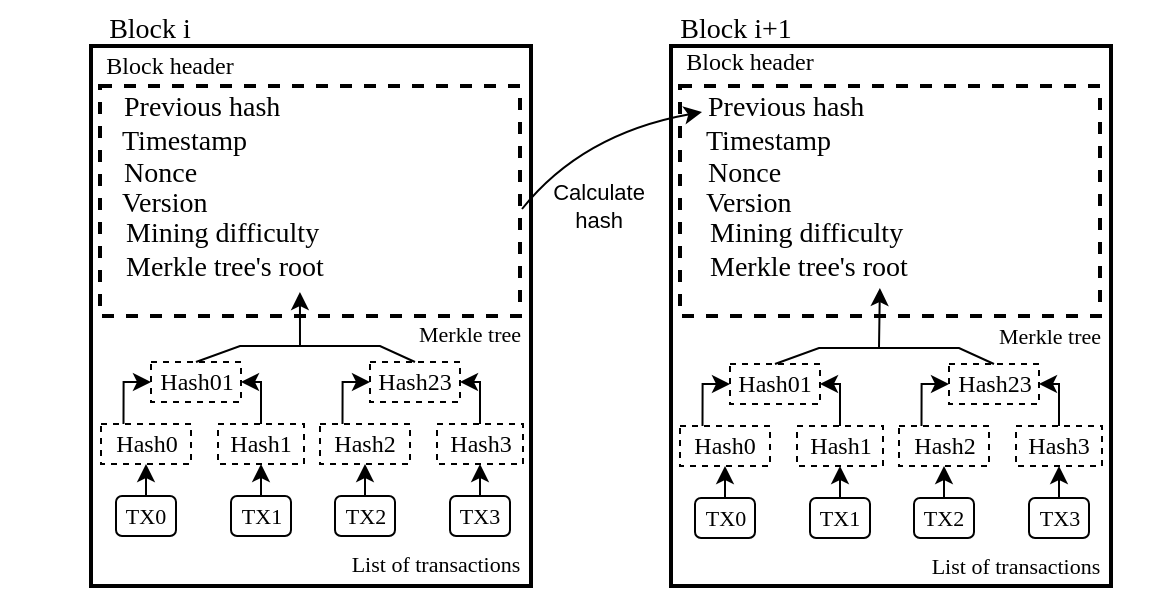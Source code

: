 <mxfile version="18.0.2" type="device"><diagram id="FKc3fRDYBxU6Omy6kE5Q" name="Page-1"><mxGraphModel dx="946" dy="645" grid="1" gridSize="10" guides="1" tooltips="1" connect="1" arrows="1" fold="1" page="1" pageScale="1" pageWidth="827" pageHeight="1169" math="0" shadow="0"><root><mxCell id="0"/><mxCell id="1" parent="0"/><mxCell id="TsvE-ZqjE83jkMUgMSTq-6" value="Block i" style="text;html=1;strokeColor=none;fillColor=none;align=center;verticalAlign=middle;whiteSpace=wrap;rounded=0;fontSize=14;fontFamily=Times New Roman;" parent="1" vertex="1"><mxGeometry x="90" y="87" width="150" height="30" as="geometry"/></mxCell><mxCell id="TsvE-ZqjE83jkMUgMSTq-8" value="Block i+1" style="text;html=1;strokeColor=none;fillColor=none;align=center;verticalAlign=middle;whiteSpace=wrap;rounded=0;fontSize=14;fontFamily=Times New Roman;" parent="1" vertex="1"><mxGeometry x="383" y="87" width="150" height="30" as="geometry"/></mxCell><mxCell id="TsvE-ZqjE83jkMUgMSTq-77" value="" style="group;fontFamily=Times New Roman;" parent="1" vertex="1" connectable="0"><mxGeometry x="100" y="120" width="285.5" height="264" as="geometry"/></mxCell><mxCell id="TsvE-ZqjE83jkMUgMSTq-78" value="" style="rounded=0;whiteSpace=wrap;html=1;fontSize=14;fontColor=default;fillColor=none;dashed=1;fontFamily=Times New Roman;" parent="TsvE-ZqjE83jkMUgMSTq-77" vertex="1"><mxGeometry x="35.5" y="22" width="220" height="98" as="geometry"/></mxCell><mxCell id="TsvE-ZqjE83jkMUgMSTq-79" value="" style="rounded=0;whiteSpace=wrap;html=1;strokeWidth=2;fontFamily=Times New Roman;" parent="TsvE-ZqjE83jkMUgMSTq-77" vertex="1"><mxGeometry x="35.5" y="-10" width="220" height="270" as="geometry"/></mxCell><mxCell id="TsvE-ZqjE83jkMUgMSTq-108" value="" style="rounded=0;whiteSpace=wrap;html=1;fontSize=11;fontColor=default;strokeColor=default;fillColor=none;dashed=1;strokeWidth=2;fontFamily=Times New Roman;" parent="TsvE-ZqjE83jkMUgMSTq-77" vertex="1"><mxGeometry x="40" y="10" width="210" height="115" as="geometry"/></mxCell><mxCell id="pvc3aKh307sjpnoSBR7c-5" value="" style="group" vertex="1" connectable="0" parent="TsvE-ZqjE83jkMUgMSTq-77"><mxGeometry x="49" y="6" width="137" height="104" as="geometry"/></mxCell><mxCell id="pvc3aKh307sjpnoSBR7c-6" value="Previous hash" style="text;html=1;strokeColor=none;fillColor=none;align=left;verticalAlign=middle;whiteSpace=wrap;rounded=0;fontSize=14;fontFamily=Times New Roman;" vertex="1" parent="pvc3aKh307sjpnoSBR7c-5"><mxGeometry x="0.5" width="96.5" height="30" as="geometry"/></mxCell><mxCell id="pvc3aKh307sjpnoSBR7c-7" value="" style="group" vertex="1" connectable="0" parent="pvc3aKh307sjpnoSBR7c-5"><mxGeometry y="17" width="137" height="87" as="geometry"/></mxCell><mxCell id="pvc3aKh307sjpnoSBR7c-8" value="Nonce" style="text;html=1;strokeColor=none;fillColor=none;align=left;verticalAlign=middle;whiteSpace=wrap;rounded=0;fontSize=14;fontFamily=Times New Roman;" vertex="1" parent="pvc3aKh307sjpnoSBR7c-7"><mxGeometry x="1" y="16" width="130" height="30" as="geometry"/></mxCell><mxCell id="pvc3aKh307sjpnoSBR7c-9" value="Mining difficulty" style="text;html=1;strokeColor=none;fillColor=none;align=left;verticalAlign=middle;whiteSpace=wrap;rounded=0;fontSize=14;fontFamily=Times New Roman;" vertex="1" parent="pvc3aKh307sjpnoSBR7c-7"><mxGeometry x="2" y="46" width="130" height="30" as="geometry"/></mxCell><mxCell id="pvc3aKh307sjpnoSBR7c-10" value="Version" style="text;html=1;strokeColor=none;fillColor=none;align=left;verticalAlign=middle;whiteSpace=wrap;rounded=0;fontSize=14;fontFamily=Times New Roman;" vertex="1" parent="pvc3aKh307sjpnoSBR7c-7"><mxGeometry y="31" width="130" height="30" as="geometry"/></mxCell><mxCell id="pvc3aKh307sjpnoSBR7c-11" value="Merkle tree's root" style="text;html=1;strokeColor=none;fillColor=none;align=left;verticalAlign=middle;whiteSpace=wrap;rounded=0;fontSize=14;fontFamily=Times New Roman;" vertex="1" parent="pvc3aKh307sjpnoSBR7c-7"><mxGeometry x="2" y="69" width="135" height="18" as="geometry"/></mxCell><mxCell id="pvc3aKh307sjpnoSBR7c-12" value="Timestamp" style="text;html=1;strokeColor=none;fillColor=none;align=left;verticalAlign=middle;whiteSpace=wrap;rounded=0;fontSize=14;fontFamily=Times New Roman;" vertex="1" parent="pvc3aKh307sjpnoSBR7c-7"><mxGeometry width="96.5" height="30" as="geometry"/></mxCell><mxCell id="pvc3aKh307sjpnoSBR7c-13" value="" style="group" vertex="1" connectable="0" parent="TsvE-ZqjE83jkMUgMSTq-77"><mxGeometry x="40.5" y="119" width="242" height="145" as="geometry"/></mxCell><mxCell id="TsvE-ZqjE83jkMUgMSTq-86" value="" style="group;flipH=0;fontFamily=Times New Roman;" parent="pvc3aKh307sjpnoSBR7c-13" vertex="1" connectable="0"><mxGeometry y="29" width="101.5" height="87" as="geometry"/></mxCell><mxCell id="TsvE-ZqjE83jkMUgMSTq-87" value="Hash01" style="rounded=0;whiteSpace=wrap;html=1;dashed=1;fontSize=12;fontColor=default;fillColor=none;fontFamily=Times New Roman;" parent="TsvE-ZqjE83jkMUgMSTq-86" vertex="1"><mxGeometry x="25" width="45" height="20" as="geometry"/></mxCell><mxCell id="TsvE-ZqjE83jkMUgMSTq-88" style="edgeStyle=orthogonalEdgeStyle;rounded=0;orthogonalLoop=1;jettySize=auto;html=1;exitX=0.25;exitY=0;exitDx=0;exitDy=0;entryX=0;entryY=0.5;entryDx=0;entryDy=0;fontSize=11;fontColor=default;fontFamily=Times New Roman;" parent="TsvE-ZqjE83jkMUgMSTq-86" source="TsvE-ZqjE83jkMUgMSTq-89" target="TsvE-ZqjE83jkMUgMSTq-87" edge="1"><mxGeometry relative="1" as="geometry"><Array as="points"><mxPoint x="11" y="10"/></Array></mxGeometry></mxCell><mxCell id="TsvE-ZqjE83jkMUgMSTq-89" value="Hash0" style="rounded=0;whiteSpace=wrap;html=1;dashed=1;fontSize=12;fontColor=default;fillColor=none;fontFamily=Times New Roman;" parent="TsvE-ZqjE83jkMUgMSTq-86" vertex="1"><mxGeometry y="31" width="45" height="20" as="geometry"/></mxCell><mxCell id="TsvE-ZqjE83jkMUgMSTq-90" style="edgeStyle=orthogonalEdgeStyle;rounded=0;orthogonalLoop=1;jettySize=auto;html=1;exitX=0.5;exitY=0;exitDx=0;exitDy=0;fontSize=11;fontColor=default;entryX=1;entryY=0.5;entryDx=0;entryDy=0;fontFamily=Times New Roman;" parent="TsvE-ZqjE83jkMUgMSTq-86" source="TsvE-ZqjE83jkMUgMSTq-91" target="TsvE-ZqjE83jkMUgMSTq-87" edge="1"><mxGeometry relative="1" as="geometry"><Array as="points"><mxPoint x="80" y="10"/></Array></mxGeometry></mxCell><mxCell id="TsvE-ZqjE83jkMUgMSTq-91" value="Hash1" style="rounded=0;whiteSpace=wrap;html=1;dashed=1;fontSize=12;fontColor=default;fillColor=none;fontFamily=Times New Roman;" parent="TsvE-ZqjE83jkMUgMSTq-86" vertex="1"><mxGeometry x="58.5" y="31" width="43" height="20" as="geometry"/></mxCell><mxCell id="TsvE-ZqjE83jkMUgMSTq-92" style="edgeStyle=orthogonalEdgeStyle;rounded=0;orthogonalLoop=1;jettySize=auto;html=1;exitX=0.5;exitY=0;exitDx=0;exitDy=0;entryX=0.5;entryY=1;entryDx=0;entryDy=0;fontSize=11;fontColor=default;fontFamily=Times New Roman;" parent="TsvE-ZqjE83jkMUgMSTq-86" source="TsvE-ZqjE83jkMUgMSTq-93" target="TsvE-ZqjE83jkMUgMSTq-89" edge="1"><mxGeometry relative="1" as="geometry"/></mxCell><mxCell id="TsvE-ZqjE83jkMUgMSTq-93" value="&lt;font style=&quot;font-size: 11px;&quot;&gt;TX0&lt;/font&gt;" style="rounded=1;whiteSpace=wrap;html=1;fontSize=12;fontColor=default;fillColor=none;fontFamily=Times New Roman;" parent="TsvE-ZqjE83jkMUgMSTq-86" vertex="1"><mxGeometry x="7.5" y="67" width="30" height="20" as="geometry"/></mxCell><mxCell id="TsvE-ZqjE83jkMUgMSTq-94" style="edgeStyle=orthogonalEdgeStyle;rounded=0;orthogonalLoop=1;jettySize=auto;html=1;exitX=0.5;exitY=0;exitDx=0;exitDy=0;entryX=0.5;entryY=1;entryDx=0;entryDy=0;fontSize=11;fontColor=default;fontFamily=Times New Roman;" parent="TsvE-ZqjE83jkMUgMSTq-86" source="TsvE-ZqjE83jkMUgMSTq-95" target="TsvE-ZqjE83jkMUgMSTq-91" edge="1"><mxGeometry relative="1" as="geometry"/></mxCell><mxCell id="TsvE-ZqjE83jkMUgMSTq-95" value="&lt;font style=&quot;font-size: 11px;&quot;&gt;TX1&lt;/font&gt;" style="rounded=1;whiteSpace=wrap;html=1;fontSize=12;fontColor=default;fillColor=none;fontFamily=Times New Roman;" parent="TsvE-ZqjE83jkMUgMSTq-86" vertex="1"><mxGeometry x="65" y="67" width="30" height="20" as="geometry"/></mxCell><mxCell id="TsvE-ZqjE83jkMUgMSTq-96" value="" style="group;flipH=0;fontFamily=Times New Roman;" parent="pvc3aKh307sjpnoSBR7c-13" vertex="1" connectable="0"><mxGeometry x="109.5" y="29" width="101.5" height="87" as="geometry"/></mxCell><mxCell id="TsvE-ZqjE83jkMUgMSTq-97" value="Hash23" style="rounded=0;whiteSpace=wrap;html=1;dashed=1;fontSize=12;fontColor=default;fillColor=none;fontFamily=Times New Roman;" parent="TsvE-ZqjE83jkMUgMSTq-96" vertex="1"><mxGeometry x="25" width="45" height="20" as="geometry"/></mxCell><mxCell id="TsvE-ZqjE83jkMUgMSTq-98" style="edgeStyle=orthogonalEdgeStyle;rounded=0;orthogonalLoop=1;jettySize=auto;html=1;exitX=0.25;exitY=0;exitDx=0;exitDy=0;entryX=0;entryY=0.5;entryDx=0;entryDy=0;fontSize=11;fontColor=default;fontFamily=Times New Roman;" parent="TsvE-ZqjE83jkMUgMSTq-96" source="TsvE-ZqjE83jkMUgMSTq-99" target="TsvE-ZqjE83jkMUgMSTq-97" edge="1"><mxGeometry relative="1" as="geometry"><Array as="points"><mxPoint x="11" y="10"/></Array></mxGeometry></mxCell><mxCell id="TsvE-ZqjE83jkMUgMSTq-99" value="Hash2" style="rounded=0;whiteSpace=wrap;html=1;dashed=1;fontSize=12;fontColor=default;fillColor=none;fontFamily=Times New Roman;" parent="TsvE-ZqjE83jkMUgMSTq-96" vertex="1"><mxGeometry y="31" width="45" height="20" as="geometry"/></mxCell><mxCell id="TsvE-ZqjE83jkMUgMSTq-100" style="edgeStyle=orthogonalEdgeStyle;rounded=0;orthogonalLoop=1;jettySize=auto;html=1;exitX=0.5;exitY=0;exitDx=0;exitDy=0;fontSize=11;fontColor=default;entryX=1;entryY=0.5;entryDx=0;entryDy=0;fontFamily=Times New Roman;" parent="TsvE-ZqjE83jkMUgMSTq-96" source="TsvE-ZqjE83jkMUgMSTq-101" target="TsvE-ZqjE83jkMUgMSTq-97" edge="1"><mxGeometry relative="1" as="geometry"><Array as="points"><mxPoint x="80" y="10"/></Array></mxGeometry></mxCell><mxCell id="TsvE-ZqjE83jkMUgMSTq-101" value="Hash3" style="rounded=0;whiteSpace=wrap;html=1;dashed=1;fontSize=12;fontColor=default;fillColor=none;fontFamily=Times New Roman;" parent="TsvE-ZqjE83jkMUgMSTq-96" vertex="1"><mxGeometry x="58.5" y="31" width="43" height="20" as="geometry"/></mxCell><mxCell id="TsvE-ZqjE83jkMUgMSTq-102" style="edgeStyle=orthogonalEdgeStyle;rounded=0;orthogonalLoop=1;jettySize=auto;html=1;exitX=0.5;exitY=0;exitDx=0;exitDy=0;entryX=0.5;entryY=1;entryDx=0;entryDy=0;fontSize=11;fontColor=default;fontFamily=Times New Roman;" parent="TsvE-ZqjE83jkMUgMSTq-96" source="TsvE-ZqjE83jkMUgMSTq-103" target="TsvE-ZqjE83jkMUgMSTq-99" edge="1"><mxGeometry relative="1" as="geometry"/></mxCell><mxCell id="TsvE-ZqjE83jkMUgMSTq-103" value="&lt;font style=&quot;font-size: 11px;&quot;&gt;TX2&lt;/font&gt;" style="rounded=1;whiteSpace=wrap;html=1;fontSize=12;fontColor=default;fillColor=none;fontFamily=Times New Roman;" parent="TsvE-ZqjE83jkMUgMSTq-96" vertex="1"><mxGeometry x="7.5" y="67" width="30" height="20" as="geometry"/></mxCell><mxCell id="TsvE-ZqjE83jkMUgMSTq-104" style="edgeStyle=orthogonalEdgeStyle;rounded=0;orthogonalLoop=1;jettySize=auto;html=1;exitX=0.5;exitY=0;exitDx=0;exitDy=0;entryX=0.5;entryY=1;entryDx=0;entryDy=0;fontSize=11;fontColor=default;fontFamily=Times New Roman;" parent="TsvE-ZqjE83jkMUgMSTq-96" source="TsvE-ZqjE83jkMUgMSTq-105" target="TsvE-ZqjE83jkMUgMSTq-101" edge="1"><mxGeometry relative="1" as="geometry"/></mxCell><mxCell id="TsvE-ZqjE83jkMUgMSTq-105" value="&lt;font style=&quot;font-size: 11px;&quot;&gt;TX3&lt;/font&gt;" style="rounded=1;whiteSpace=wrap;html=1;fontSize=12;fontColor=default;fillColor=none;fontFamily=Times New Roman;" parent="TsvE-ZqjE83jkMUgMSTq-96" vertex="1"><mxGeometry x="65" y="67" width="30" height="20" as="geometry"/></mxCell><mxCell id="TsvE-ZqjE83jkMUgMSTq-109" value="List of transactions" style="text;html=1;strokeColor=none;fillColor=none;align=center;verticalAlign=middle;whiteSpace=wrap;rounded=0;dashed=1;fontSize=11;fontColor=default;fontFamily=Times New Roman;" parent="pvc3aKh307sjpnoSBR7c-13" vertex="1"><mxGeometry x="109.5" y="115" width="115.5" height="30" as="geometry"/></mxCell><mxCell id="TsvE-ZqjE83jkMUgMSTq-106" value="" style="endArrow=classic;html=1;rounded=0;fontSize=11;fontColor=default;exitX=0.5;exitY=0;exitDx=0;exitDy=0;fontFamily=Times New Roman;entryX=0.659;entryY=1.167;entryDx=0;entryDy=0;entryPerimeter=0;" parent="pvc3aKh307sjpnoSBR7c-13" source="TsvE-ZqjE83jkMUgMSTq-97" edge="1" target="pvc3aKh307sjpnoSBR7c-11"><mxGeometry width="50" height="50" relative="1" as="geometry"><mxPoint x="157" y="12" as="sourcePoint"/><mxPoint x="99.5" y="1" as="targetPoint"/><Array as="points"><mxPoint x="139.5" y="21"/><mxPoint x="99.5" y="21"/></Array></mxGeometry></mxCell><mxCell id="TsvE-ZqjE83jkMUgMSTq-107" value="" style="endArrow=none;html=1;rounded=0;fontSize=11;fontColor=default;exitX=0.5;exitY=0;exitDx=0;exitDy=0;fontFamily=Times New Roman;" parent="pvc3aKh307sjpnoSBR7c-13" source="TsvE-ZqjE83jkMUgMSTq-87" edge="1"><mxGeometry width="50" height="50" relative="1" as="geometry"><mxPoint x="85" y="68" as="sourcePoint"/><mxPoint x="99.5" y="21" as="targetPoint"/><Array as="points"><mxPoint x="69.5" y="21"/></Array></mxGeometry></mxCell><mxCell id="TsvE-ZqjE83jkMUgMSTq-119" value="Merkle tree" style="text;html=1;strokeColor=none;fillColor=none;align=center;verticalAlign=middle;whiteSpace=wrap;rounded=0;dashed=1;fontSize=11;fontColor=default;fontFamily=Times New Roman;" parent="pvc3aKh307sjpnoSBR7c-13" vertex="1"><mxGeometry x="126.5" width="115.5" height="30" as="geometry"/></mxCell><mxCell id="TsvE-ZqjE83jkMUgMSTq-18" value="" style="rounded=0;whiteSpace=wrap;html=1;fontSize=14;fontColor=default;fillColor=none;dashed=1;fontFamily=Times New Roman;" parent="1" vertex="1"><mxGeometry x="425.5" y="142" width="220" height="98" as="geometry"/></mxCell><mxCell id="TsvE-ZqjE83jkMUgMSTq-2" value="" style="rounded=0;whiteSpace=wrap;html=1;strokeWidth=2;fontFamily=Times New Roman;" parent="1" vertex="1"><mxGeometry x="425.5" y="110" width="220" height="270" as="geometry"/></mxCell><mxCell id="TsvE-ZqjE83jkMUgMSTq-19" value="&lt;font style=&quot;font-size: 12px;&quot;&gt;Block header&lt;/font&gt;" style="text;html=1;strokeColor=none;fillColor=none;align=center;verticalAlign=middle;whiteSpace=wrap;rounded=0;fontSize=14;fontFamily=Times New Roman;" parent="1" vertex="1"><mxGeometry x="390" y="103" width="150" height="30" as="geometry"/></mxCell><mxCell id="TsvE-ZqjE83jkMUgMSTq-73" value="" style="rounded=0;whiteSpace=wrap;html=1;fontSize=11;fontColor=default;strokeColor=default;fillColor=none;dashed=1;strokeWidth=2;fontFamily=Times New Roman;" parent="1" vertex="1"><mxGeometry x="430" y="130" width="210" height="115" as="geometry"/></mxCell><mxCell id="TsvE-ZqjE83jkMUgMSTq-85" value="&lt;font style=&quot;font-size: 12px;&quot;&gt;Block header&lt;/font&gt;" style="text;html=1;strokeColor=none;fillColor=none;align=center;verticalAlign=middle;whiteSpace=wrap;rounded=0;fontSize=14;fontFamily=Times New Roman;" parent="1" vertex="1"><mxGeometry x="100" y="105" width="150" height="30" as="geometry"/></mxCell><mxCell id="pvc3aKh307sjpnoSBR7c-4" value="" style="group" vertex="1" connectable="0" parent="1"><mxGeometry x="441" y="126" width="137" height="104" as="geometry"/></mxCell><mxCell id="TsvE-ZqjE83jkMUgMSTq-4" value="Previous hash" style="text;html=1;strokeColor=none;fillColor=none;align=left;verticalAlign=middle;whiteSpace=wrap;rounded=0;fontSize=14;fontFamily=Times New Roman;" parent="pvc3aKh307sjpnoSBR7c-4" vertex="1"><mxGeometry x="0.5" width="96.5" height="30" as="geometry"/></mxCell><mxCell id="pvc3aKh307sjpnoSBR7c-2" value="" style="group" vertex="1" connectable="0" parent="pvc3aKh307sjpnoSBR7c-4"><mxGeometry y="17" width="137" height="87" as="geometry"/></mxCell><mxCell id="TsvE-ZqjE83jkMUgMSTq-12" value="Nonce" style="text;html=1;strokeColor=none;fillColor=none;align=left;verticalAlign=middle;whiteSpace=wrap;rounded=0;fontSize=14;fontFamily=Times New Roman;" parent="pvc3aKh307sjpnoSBR7c-2" vertex="1"><mxGeometry x="1" y="16" width="130" height="30" as="geometry"/></mxCell><mxCell id="TsvE-ZqjE83jkMUgMSTq-13" value="Mining difficulty" style="text;html=1;strokeColor=none;fillColor=none;align=left;verticalAlign=middle;whiteSpace=wrap;rounded=0;fontSize=14;fontFamily=Times New Roman;" parent="pvc3aKh307sjpnoSBR7c-2" vertex="1"><mxGeometry x="2" y="46" width="130" height="30" as="geometry"/></mxCell><mxCell id="TsvE-ZqjE83jkMUgMSTq-14" value="Version" style="text;html=1;strokeColor=none;fillColor=none;align=left;verticalAlign=middle;whiteSpace=wrap;rounded=0;fontSize=14;fontFamily=Times New Roman;" parent="pvc3aKh307sjpnoSBR7c-2" vertex="1"><mxGeometry y="31" width="130" height="30" as="geometry"/></mxCell><mxCell id="TsvE-ZqjE83jkMUgMSTq-15" value="Merkle tree's root" style="text;html=1;strokeColor=none;fillColor=none;align=left;verticalAlign=middle;whiteSpace=wrap;rounded=0;fontSize=14;fontFamily=Times New Roman;" parent="pvc3aKh307sjpnoSBR7c-2" vertex="1"><mxGeometry x="2" y="69" width="135" height="18" as="geometry"/></mxCell><mxCell id="TsvE-ZqjE83jkMUgMSTq-121" value="Timestamp" style="text;html=1;strokeColor=none;fillColor=none;align=left;verticalAlign=middle;whiteSpace=wrap;rounded=0;fontSize=14;fontFamily=Times New Roman;" parent="pvc3aKh307sjpnoSBR7c-2" vertex="1"><mxGeometry width="96.5" height="30" as="geometry"/></mxCell><mxCell id="TsvE-ZqjE83jkMUgMSTq-112" value="Calculate &lt;br&gt;hash" style="curved=1;endArrow=classic;html=1;rounded=0;fontSize=11;fontColor=default;exitX=1;exitY=0.5;exitDx=0;exitDy=0;entryX=0;entryY=0;entryDx=0;entryDy=0;" parent="1" target="TsvE-ZqjE83jkMUgMSTq-121" edge="1"><mxGeometry x="-0.532" y="-30" width="50" height="50" relative="1" as="geometry"><mxPoint x="351" y="191.5" as="sourcePoint"/><mxPoint x="442" y="147" as="targetPoint"/><Array as="points"><mxPoint x="381" y="154"/></Array><mxPoint x="-1" as="offset"/></mxGeometry></mxCell><mxCell id="pvc3aKh307sjpnoSBR7c-15" value="" style="group;flipH=0;fontFamily=Times New Roman;" vertex="1" connectable="0" parent="1"><mxGeometry x="430" y="269" width="101.5" height="87" as="geometry"/></mxCell><mxCell id="pvc3aKh307sjpnoSBR7c-16" value="Hash01" style="rounded=0;whiteSpace=wrap;html=1;dashed=1;fontSize=12;fontColor=default;fillColor=none;fontFamily=Times New Roman;" vertex="1" parent="pvc3aKh307sjpnoSBR7c-15"><mxGeometry x="25" width="45" height="20" as="geometry"/></mxCell><mxCell id="pvc3aKh307sjpnoSBR7c-17" style="edgeStyle=orthogonalEdgeStyle;rounded=0;orthogonalLoop=1;jettySize=auto;html=1;exitX=0.25;exitY=0;exitDx=0;exitDy=0;entryX=0;entryY=0.5;entryDx=0;entryDy=0;fontSize=11;fontColor=default;fontFamily=Times New Roman;" edge="1" parent="pvc3aKh307sjpnoSBR7c-15" source="pvc3aKh307sjpnoSBR7c-18" target="pvc3aKh307sjpnoSBR7c-16"><mxGeometry relative="1" as="geometry"><Array as="points"><mxPoint x="11" y="10"/></Array></mxGeometry></mxCell><mxCell id="pvc3aKh307sjpnoSBR7c-18" value="Hash0" style="rounded=0;whiteSpace=wrap;html=1;dashed=1;fontSize=12;fontColor=default;fillColor=none;fontFamily=Times New Roman;" vertex="1" parent="pvc3aKh307sjpnoSBR7c-15"><mxGeometry y="31" width="45" height="20" as="geometry"/></mxCell><mxCell id="pvc3aKh307sjpnoSBR7c-19" style="edgeStyle=orthogonalEdgeStyle;rounded=0;orthogonalLoop=1;jettySize=auto;html=1;exitX=0.5;exitY=0;exitDx=0;exitDy=0;fontSize=11;fontColor=default;entryX=1;entryY=0.5;entryDx=0;entryDy=0;fontFamily=Times New Roman;" edge="1" parent="pvc3aKh307sjpnoSBR7c-15" source="pvc3aKh307sjpnoSBR7c-20" target="pvc3aKh307sjpnoSBR7c-16"><mxGeometry relative="1" as="geometry"><Array as="points"><mxPoint x="80" y="10"/></Array></mxGeometry></mxCell><mxCell id="pvc3aKh307sjpnoSBR7c-20" value="Hash1" style="rounded=0;whiteSpace=wrap;html=1;dashed=1;fontSize=12;fontColor=default;fillColor=none;fontFamily=Times New Roman;" vertex="1" parent="pvc3aKh307sjpnoSBR7c-15"><mxGeometry x="58.5" y="31" width="43" height="20" as="geometry"/></mxCell><mxCell id="pvc3aKh307sjpnoSBR7c-21" style="edgeStyle=orthogonalEdgeStyle;rounded=0;orthogonalLoop=1;jettySize=auto;html=1;exitX=0.5;exitY=0;exitDx=0;exitDy=0;entryX=0.5;entryY=1;entryDx=0;entryDy=0;fontSize=11;fontColor=default;fontFamily=Times New Roman;" edge="1" parent="pvc3aKh307sjpnoSBR7c-15" source="pvc3aKh307sjpnoSBR7c-22" target="pvc3aKh307sjpnoSBR7c-18"><mxGeometry relative="1" as="geometry"/></mxCell><mxCell id="pvc3aKh307sjpnoSBR7c-22" value="&lt;font style=&quot;font-size: 11px;&quot;&gt;TX0&lt;/font&gt;" style="rounded=1;whiteSpace=wrap;html=1;fontSize=12;fontColor=default;fillColor=none;fontFamily=Times New Roman;" vertex="1" parent="pvc3aKh307sjpnoSBR7c-15"><mxGeometry x="7.5" y="67" width="30" height="20" as="geometry"/></mxCell><mxCell id="pvc3aKh307sjpnoSBR7c-23" style="edgeStyle=orthogonalEdgeStyle;rounded=0;orthogonalLoop=1;jettySize=auto;html=1;exitX=0.5;exitY=0;exitDx=0;exitDy=0;entryX=0.5;entryY=1;entryDx=0;entryDy=0;fontSize=11;fontColor=default;fontFamily=Times New Roman;" edge="1" parent="pvc3aKh307sjpnoSBR7c-15" source="pvc3aKh307sjpnoSBR7c-24" target="pvc3aKh307sjpnoSBR7c-20"><mxGeometry relative="1" as="geometry"/></mxCell><mxCell id="pvc3aKh307sjpnoSBR7c-24" value="&lt;font style=&quot;font-size: 11px;&quot;&gt;TX1&lt;/font&gt;" style="rounded=1;whiteSpace=wrap;html=1;fontSize=12;fontColor=default;fillColor=none;fontFamily=Times New Roman;" vertex="1" parent="pvc3aKh307sjpnoSBR7c-15"><mxGeometry x="65" y="67" width="30" height="20" as="geometry"/></mxCell><mxCell id="pvc3aKh307sjpnoSBR7c-25" value="" style="group;flipH=0;fontFamily=Times New Roman;" vertex="1" connectable="0" parent="1"><mxGeometry x="539.5" y="269" width="101.5" height="87" as="geometry"/></mxCell><mxCell id="pvc3aKh307sjpnoSBR7c-26" value="Hash23" style="rounded=0;whiteSpace=wrap;html=1;dashed=1;fontSize=12;fontColor=default;fillColor=none;fontFamily=Times New Roman;" vertex="1" parent="pvc3aKh307sjpnoSBR7c-25"><mxGeometry x="25" width="45" height="20" as="geometry"/></mxCell><mxCell id="pvc3aKh307sjpnoSBR7c-27" style="edgeStyle=orthogonalEdgeStyle;rounded=0;orthogonalLoop=1;jettySize=auto;html=1;exitX=0.25;exitY=0;exitDx=0;exitDy=0;entryX=0;entryY=0.5;entryDx=0;entryDy=0;fontSize=11;fontColor=default;fontFamily=Times New Roman;" edge="1" parent="pvc3aKh307sjpnoSBR7c-25" source="pvc3aKh307sjpnoSBR7c-28" target="pvc3aKh307sjpnoSBR7c-26"><mxGeometry relative="1" as="geometry"><Array as="points"><mxPoint x="11" y="10"/></Array></mxGeometry></mxCell><mxCell id="pvc3aKh307sjpnoSBR7c-28" value="Hash2" style="rounded=0;whiteSpace=wrap;html=1;dashed=1;fontSize=12;fontColor=default;fillColor=none;fontFamily=Times New Roman;" vertex="1" parent="pvc3aKh307sjpnoSBR7c-25"><mxGeometry y="31" width="45" height="20" as="geometry"/></mxCell><mxCell id="pvc3aKh307sjpnoSBR7c-29" style="edgeStyle=orthogonalEdgeStyle;rounded=0;orthogonalLoop=1;jettySize=auto;html=1;exitX=0.5;exitY=0;exitDx=0;exitDy=0;fontSize=11;fontColor=default;entryX=1;entryY=0.5;entryDx=0;entryDy=0;fontFamily=Times New Roman;" edge="1" parent="pvc3aKh307sjpnoSBR7c-25" source="pvc3aKh307sjpnoSBR7c-30" target="pvc3aKh307sjpnoSBR7c-26"><mxGeometry relative="1" as="geometry"><Array as="points"><mxPoint x="80" y="10"/></Array></mxGeometry></mxCell><mxCell id="pvc3aKh307sjpnoSBR7c-30" value="Hash3" style="rounded=0;whiteSpace=wrap;html=1;dashed=1;fontSize=12;fontColor=default;fillColor=none;fontFamily=Times New Roman;" vertex="1" parent="pvc3aKh307sjpnoSBR7c-25"><mxGeometry x="58.5" y="31" width="43" height="20" as="geometry"/></mxCell><mxCell id="pvc3aKh307sjpnoSBR7c-31" style="edgeStyle=orthogonalEdgeStyle;rounded=0;orthogonalLoop=1;jettySize=auto;html=1;exitX=0.5;exitY=0;exitDx=0;exitDy=0;entryX=0.5;entryY=1;entryDx=0;entryDy=0;fontSize=11;fontColor=default;fontFamily=Times New Roman;" edge="1" parent="pvc3aKh307sjpnoSBR7c-25" source="pvc3aKh307sjpnoSBR7c-32" target="pvc3aKh307sjpnoSBR7c-28"><mxGeometry relative="1" as="geometry"/></mxCell><mxCell id="pvc3aKh307sjpnoSBR7c-32" value="&lt;font style=&quot;font-size: 11px;&quot;&gt;TX2&lt;/font&gt;" style="rounded=1;whiteSpace=wrap;html=1;fontSize=12;fontColor=default;fillColor=none;fontFamily=Times New Roman;" vertex="1" parent="pvc3aKh307sjpnoSBR7c-25"><mxGeometry x="7.5" y="67" width="30" height="20" as="geometry"/></mxCell><mxCell id="pvc3aKh307sjpnoSBR7c-33" style="edgeStyle=orthogonalEdgeStyle;rounded=0;orthogonalLoop=1;jettySize=auto;html=1;exitX=0.5;exitY=0;exitDx=0;exitDy=0;entryX=0.5;entryY=1;entryDx=0;entryDy=0;fontSize=11;fontColor=default;fontFamily=Times New Roman;" edge="1" parent="pvc3aKh307sjpnoSBR7c-25" source="pvc3aKh307sjpnoSBR7c-34" target="pvc3aKh307sjpnoSBR7c-30"><mxGeometry relative="1" as="geometry"/></mxCell><mxCell id="pvc3aKh307sjpnoSBR7c-34" value="&lt;font style=&quot;font-size: 11px;&quot;&gt;TX3&lt;/font&gt;" style="rounded=1;whiteSpace=wrap;html=1;fontSize=12;fontColor=default;fillColor=none;fontFamily=Times New Roman;" vertex="1" parent="pvc3aKh307sjpnoSBR7c-25"><mxGeometry x="65" y="67" width="30" height="20" as="geometry"/></mxCell><mxCell id="pvc3aKh307sjpnoSBR7c-35" value="List of transactions" style="text;html=1;strokeColor=none;fillColor=none;align=center;verticalAlign=middle;whiteSpace=wrap;rounded=0;dashed=1;fontSize=11;fontColor=default;fontFamily=Times New Roman;" vertex="1" parent="1"><mxGeometry x="539.5" y="355" width="115.5" height="30" as="geometry"/></mxCell><mxCell id="pvc3aKh307sjpnoSBR7c-36" value="" style="endArrow=classic;html=1;rounded=0;fontSize=11;fontColor=default;exitX=0.5;exitY=0;exitDx=0;exitDy=0;fontFamily=Times New Roman;entryX=0.644;entryY=1.056;entryDx=0;entryDy=0;entryPerimeter=0;" edge="1" parent="1" source="pvc3aKh307sjpnoSBR7c-26" target="TsvE-ZqjE83jkMUgMSTq-15"><mxGeometry width="50" height="50" relative="1" as="geometry"><mxPoint x="587" y="252" as="sourcePoint"/><mxPoint x="529.5" y="241" as="targetPoint"/><Array as="points"><mxPoint x="569.5" y="261"/><mxPoint x="529.5" y="261"/></Array></mxGeometry></mxCell><mxCell id="pvc3aKh307sjpnoSBR7c-37" value="" style="endArrow=none;html=1;rounded=0;fontSize=11;fontColor=default;exitX=0.5;exitY=0;exitDx=0;exitDy=0;fontFamily=Times New Roman;" edge="1" parent="1" source="pvc3aKh307sjpnoSBR7c-16"><mxGeometry width="50" height="50" relative="1" as="geometry"><mxPoint x="515" y="308" as="sourcePoint"/><mxPoint x="529.5" y="261" as="targetPoint"/><Array as="points"><mxPoint x="499.5" y="261"/></Array></mxGeometry></mxCell><mxCell id="pvc3aKh307sjpnoSBR7c-38" value="Merkle tree" style="text;html=1;strokeColor=none;fillColor=none;align=center;verticalAlign=middle;whiteSpace=wrap;rounded=0;dashed=1;fontSize=11;fontColor=default;fontFamily=Times New Roman;" vertex="1" parent="1"><mxGeometry x="556.5" y="240" width="115.5" height="30" as="geometry"/></mxCell></root></mxGraphModel></diagram></mxfile>